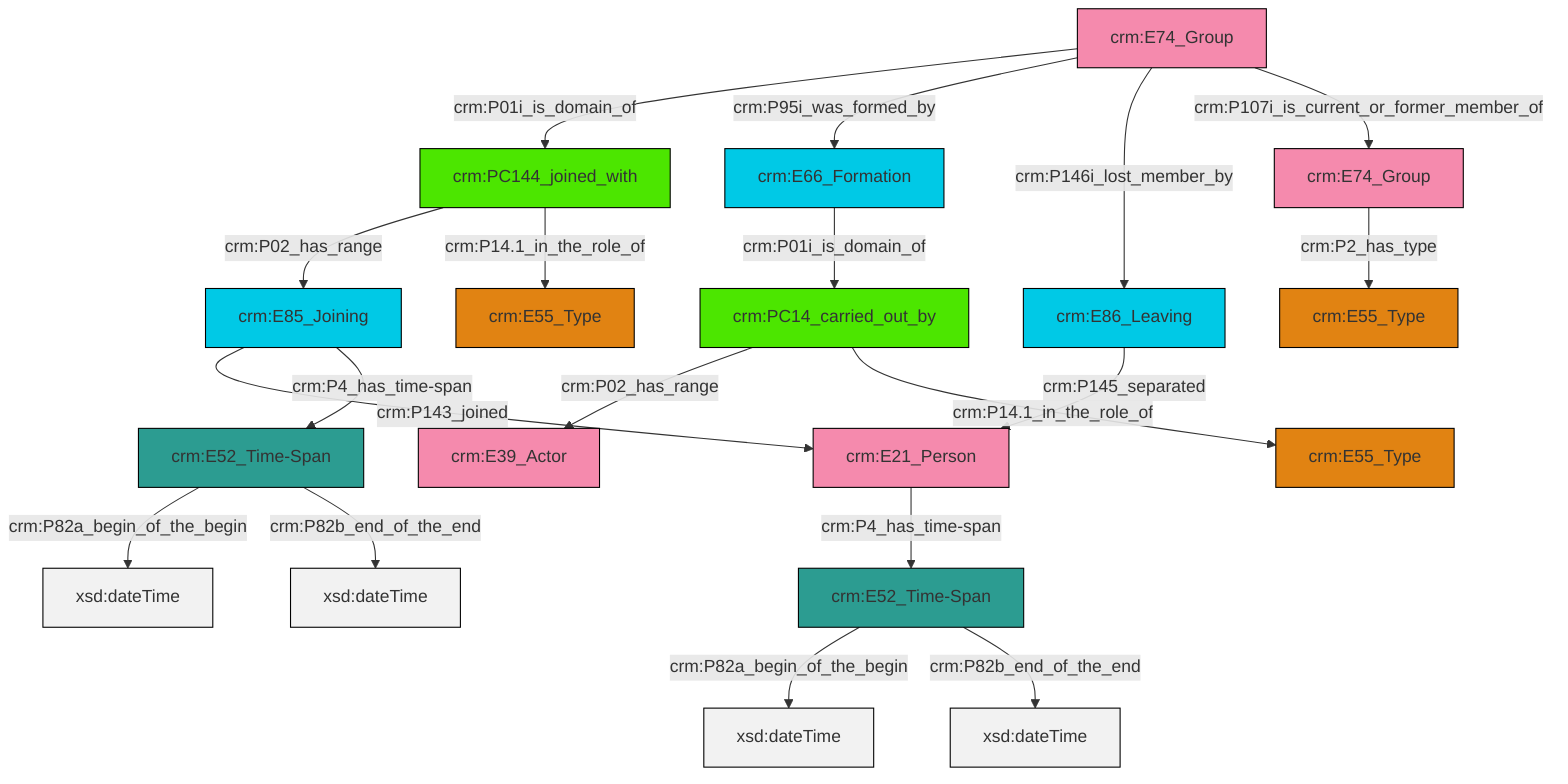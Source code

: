 graph TD
classDef Literal fill:#f2f2f2,stroke:#000000;
classDef CRM_Entity fill:#FFFFFF,stroke:#000000;
classDef Temporal_Entity fill:#00C9E6, stroke:#000000;
classDef Type fill:#E18312, stroke:#000000;
classDef Time-Span fill:#2C9C91, stroke:#000000;
classDef Appellation fill:#FFEB7F, stroke:#000000;
classDef Place fill:#008836, stroke:#000000;
classDef Persistent_Item fill:#B266B2, stroke:#000000;
classDef Conceptual_Object fill:#FFD700, stroke:#000000;
classDef Physical_Thing fill:#D2B48C, stroke:#000000;
classDef Actor fill:#f58aad, stroke:#000000;
classDef PC_Classes fill:#4ce600, stroke:#000000;
classDef Multi fill:#cccccc,stroke:#000000;

0["crm:E74_Group"]:::Actor -->|crm:P01i_is_domain_of| 1["crm:PC144_joined_with"]:::PC_Classes
9["crm:PC14_carried_out_by"]:::PC_Classes -->|crm:P02_has_range| 5["crm:E39_Actor"]:::Actor
0["crm:E74_Group"]:::Actor -->|crm:P95i_was_formed_by| 12["crm:E66_Formation"]:::Temporal_Entity
0["crm:E74_Group"]:::Actor -->|crm:P146i_lost_member_by| 15["crm:E86_Leaving"]:::Temporal_Entity
10["crm:E21_Person"]:::Actor -->|crm:P4_has_time-span| 7["crm:E52_Time-Span"]:::Time-Span
7["crm:E52_Time-Span"]:::Time-Span -->|crm:P82a_begin_of_the_begin| 16[xsd:dateTime]:::Literal
1["crm:PC144_joined_with"]:::PC_Classes -->|crm:P02_has_range| 21["crm:E85_Joining"]:::Temporal_Entity
9["crm:PC14_carried_out_by"]:::PC_Classes -->|crm:P14.1_in_the_role_of| 22["crm:E55_Type"]:::Type
19["crm:E52_Time-Span"]:::Time-Span -->|crm:P82a_begin_of_the_begin| 26[xsd:dateTime]:::Literal
21["crm:E85_Joining"]:::Temporal_Entity -->|crm:P143_joined| 10["crm:E21_Person"]:::Actor
2["crm:E74_Group"]:::Actor -->|crm:P2_has_type| 28["crm:E55_Type"]:::Type
0["crm:E74_Group"]:::Actor -->|crm:P107i_is_current_or_former_member_of| 2["crm:E74_Group"]:::Actor
7["crm:E52_Time-Span"]:::Time-Span -->|crm:P82b_end_of_the_end| 31[xsd:dateTime]:::Literal
15["crm:E86_Leaving"]:::Temporal_Entity -->|crm:P145_separated| 10["crm:E21_Person"]:::Actor
19["crm:E52_Time-Span"]:::Time-Span -->|crm:P82b_end_of_the_end| 33[xsd:dateTime]:::Literal
1["crm:PC144_joined_with"]:::PC_Classes -->|crm:P14.1_in_the_role_of| 13["crm:E55_Type"]:::Type
12["crm:E66_Formation"]:::Temporal_Entity -->|crm:P01i_is_domain_of| 9["crm:PC14_carried_out_by"]:::PC_Classes
21["crm:E85_Joining"]:::Temporal_Entity -->|crm:P4_has_time-span| 19["crm:E52_Time-Span"]:::Time-Span